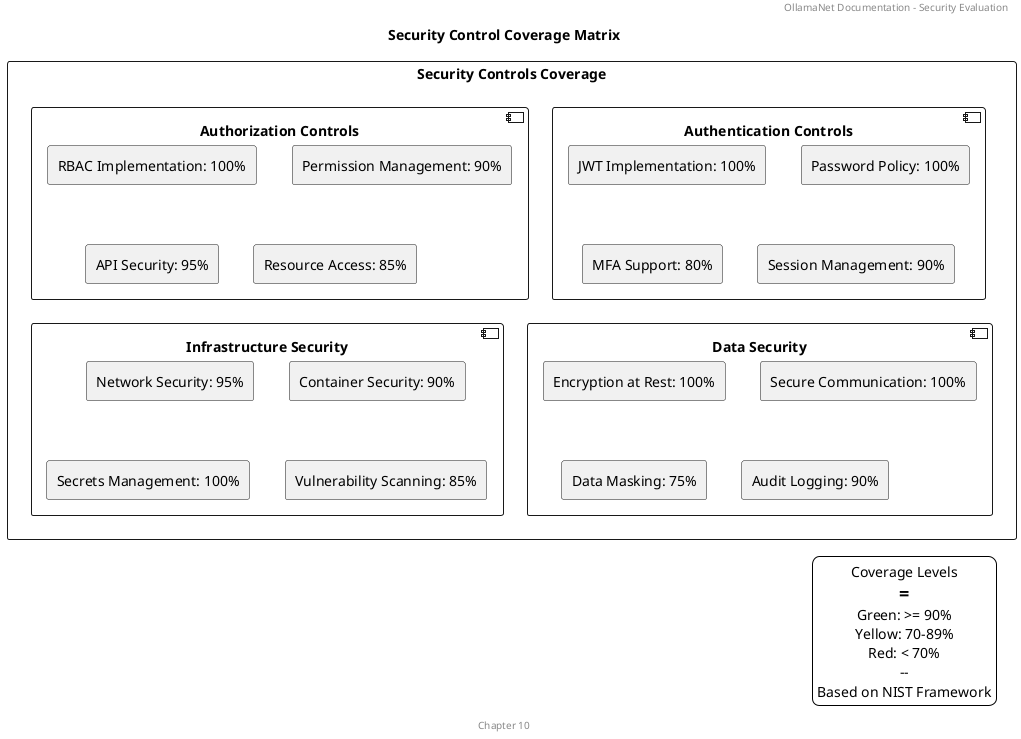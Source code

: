 @startuml security_control_coverage

title Security Control Coverage Matrix

header OllamaNet Documentation - Security Evaluation
footer Chapter 10

skinparam backgroundColor white
skinparam defaultTextAlignment center

rectangle "Security Controls Coverage" {
    component "Authentication Controls" {
        rectangle "JWT Implementation: 100%" as jwt
        rectangle "Password Policy: 100%" as pwd
        rectangle "MFA Support: 80%" as mfa
        rectangle "Session Management: 90%" as session
    }

    component "Authorization Controls" {
        rectangle "RBAC Implementation: 100%" as rbac
        rectangle "Permission Management: 90%" as perm
        rectangle "API Security: 95%" as api
        rectangle "Resource Access: 85%" as resource
    }

    component "Data Security" {
        rectangle "Encryption at Rest: 100%" as encrypt
        rectangle "Secure Communication: 100%" as comm
        rectangle "Data Masking: 75%" as mask
        rectangle "Audit Logging: 90%" as audit
    }

    component "Infrastructure Security" {
        rectangle "Network Security: 95%" as network
        rectangle "Container Security: 90%" as container
        rectangle "Secrets Management: 100%" as secrets
        rectangle "Vulnerability Scanning: 85%" as vuln
    }
}

legend right
  Coverage Levels
  ==
  Green: >= 90%
  Yellow: 70-89%
  Red: < 70%
  --
  Based on NIST Framework
end legend

@enduml
